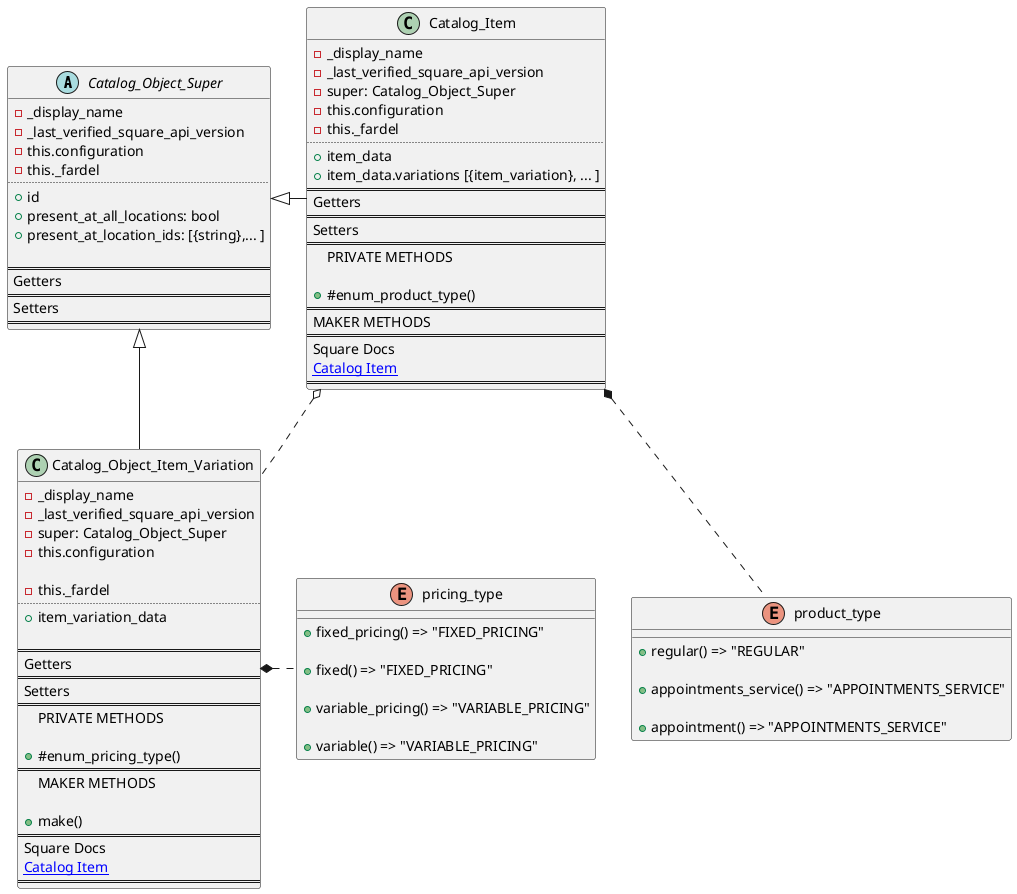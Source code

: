 @startuml
'https://plantuml.com/class-diagram

' arrows with one dash display horizontally
' arrows with two dashes display vertically

Catalog_Object_Super <|- Catalog_Item
Catalog_Object_Super <|- Catalog_Object_Item_Variation
Catalog_Object_Item_Variation *. pricing_type
Catalog_Item *.. product_type
Catalog_Item o.. Catalog_Object_Item_Variation

abstract class Catalog_Object_Super {
- _display_name
- _last_verified_square_api_version
- this.configuration
- this._fardel
..
+id
+present_at_all_locations: bool
+present_at_location_ids: [{string},... ]

==
Getters
==
Setters
==
}

class Catalog_Item{
- _display_name
- _last_verified_square_api_version
- super: Catalog_Object_Super
- this.configuration
- this._fardel
..
+ item_data
+ item_data.variations [{item_variation}, ... ]
==
Getters
==
Setters
==
PRIVATE METHODS

+#enum_product_type()
==
MAKER METHODS
==
Square Docs
[[https://developer.squareup.com/reference/square/objects/CatalogItem Catalog Item]]
==
}

class Catalog_Object_Item_Variation{
-_display_name
-_last_verified_square_api_version
-super: Catalog_Object_Super
-this.configuration

-this._fardel
..
+item_variation_data

==
Getters
==
Setters
==
PRIVATE METHODS

+#enum_pricing_type()
==
MAKER METHODS

+make()
==
Square Docs
[[https://developer.squareup.com/reference/square/objects/CatalogItemVariation Catalog Item]]
==
}



enum product_type {
+regular() => "REGULAR"

+appointments_service() => "APPOINTMENTS_SERVICE"

+appointment() => "APPOINTMENTS_SERVICE"
}

enum pricing_type {
+fixed_pricing() => "FIXED_PRICING"

+fixed() => "FIXED_PRICING"

+variable_pricing() => "VARIABLE_PRICING"

+variable() => "VARIABLE_PRICING"
}

@enduml